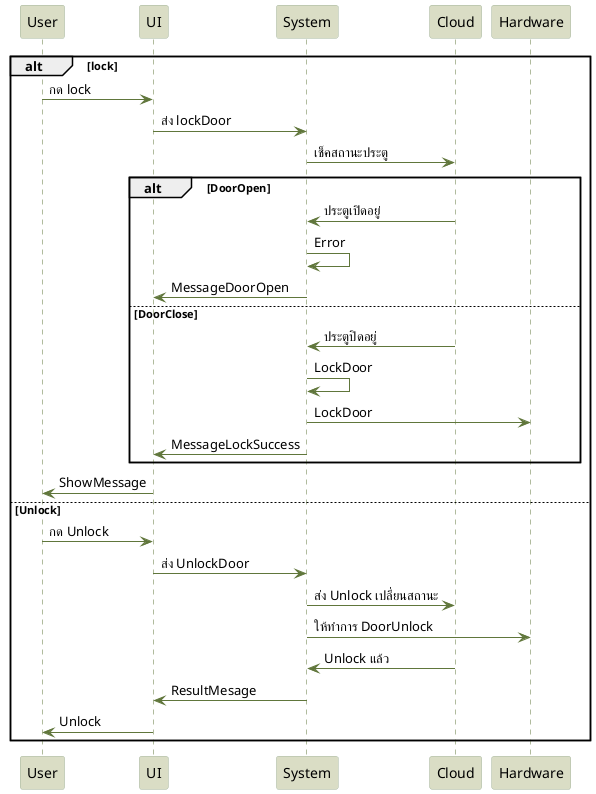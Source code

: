 @startuml Control

skinparam sequence {
ArrowColor #60763b
LifeLineBorderColor #60763b
ParticipantBorderColor #a5b59c
ParticipantBackgroundColor #daddc5
ParticipantFontName Impact
}
alt lock
User -> UI : กด lock
UI -> System : ส่ง lockDoor
System -> Cloud : เช็คสถานะประตู
alt DoorOpen
Cloud -> System : ประตูเปิดอยู่
System->System: Error
System -> UI : MessageDoorOpen
else DoorClose
Cloud->System : ประตูปิดอยู่
System->System : LockDoor
System->Hardware: LockDoor
System -> UI : MessageLockSuccess
end
UI->User:ShowMessage
else Unlock
User -> UI : กด Unlock
UI -> System : ส่ง UnlockDoor
System -> Cloud : ส่ง Unlock เปลี่ยนสถานะ
System -> Hardware : ให้ทำการ DoorUnlock
Cloud -> System :  Unlock แล้ว
System -> UI : ResultMesage
UI -> User : Unlock
end

@enduml
